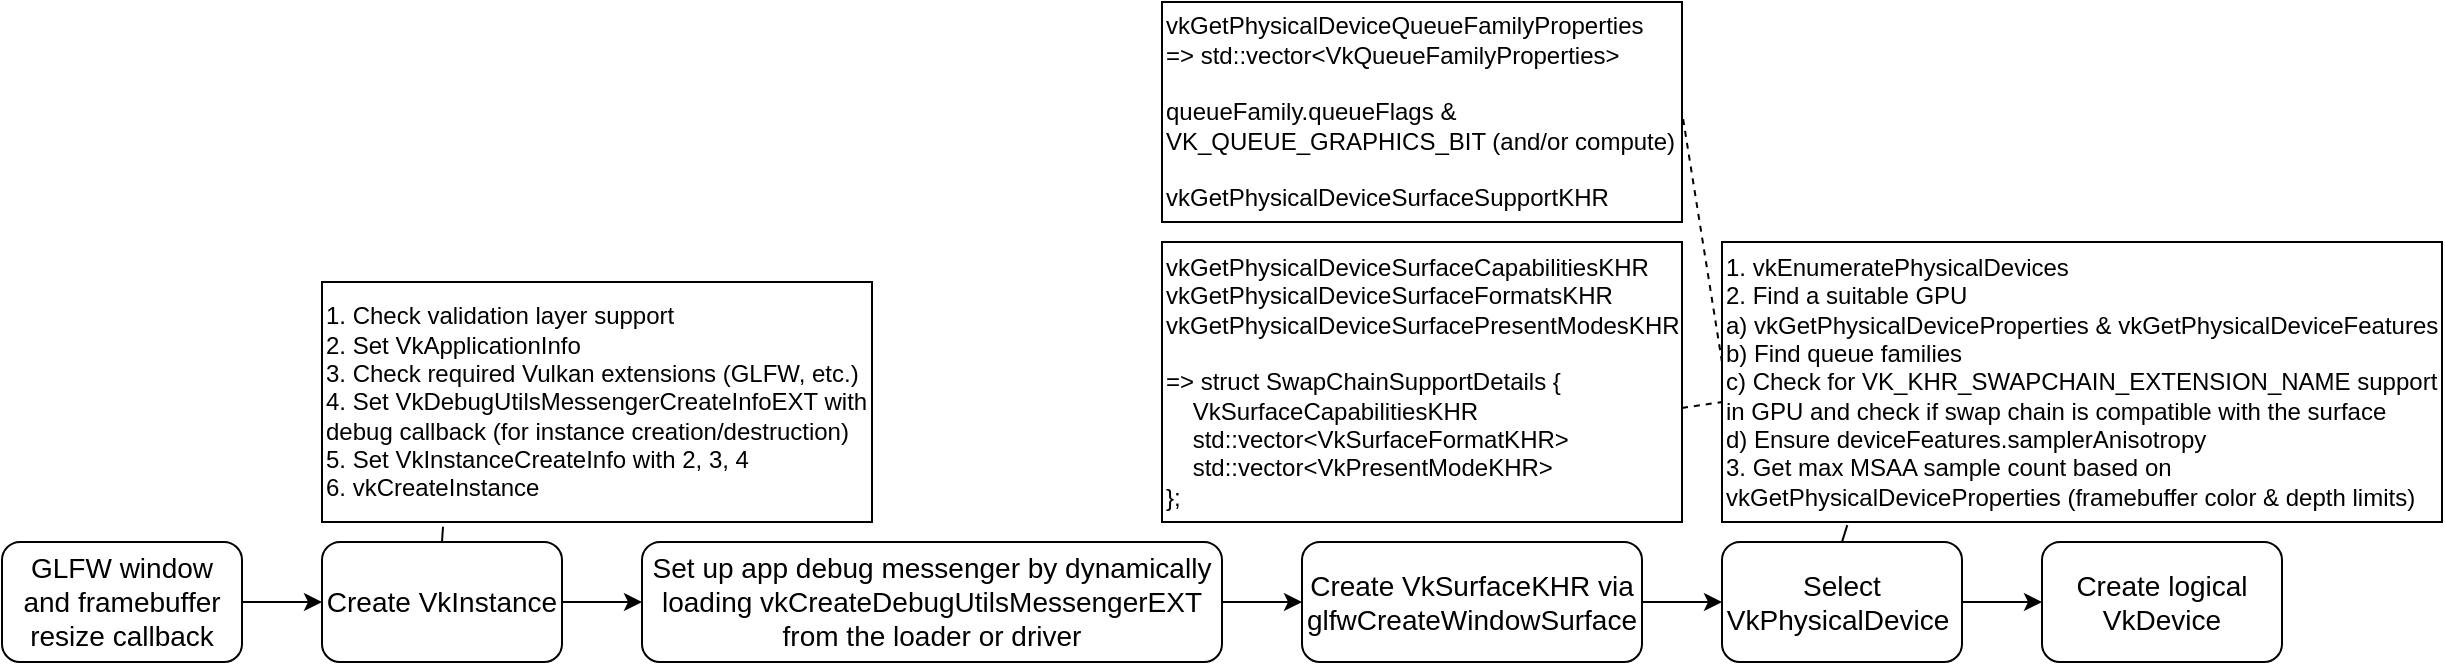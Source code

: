 <mxfile version="24.2.0" type="device">
  <diagram name="Page-1" id="_fkxvZBQSQZJkFAyOJGf">
    <mxGraphModel dx="1050" dy="1622" grid="1" gridSize="10" guides="1" tooltips="1" connect="1" arrows="1" fold="1" page="1" pageScale="1" pageWidth="850" pageHeight="1100" math="0" shadow="0">
      <root>
        <mxCell id="0" />
        <mxCell id="1" parent="0" />
        <mxCell id="I5Z_sufWO4S1ydB13wSw-4" value="&lt;div&gt;&lt;span style=&quot;font-size: 14px;&quot;&gt;GLFW window and framebuffer resize callback&lt;/span&gt;&lt;/div&gt;" style="rounded=1;whiteSpace=wrap;html=1;" vertex="1" parent="1">
          <mxGeometry x="40" y="40" width="120" height="60" as="geometry" />
        </mxCell>
        <mxCell id="I5Z_sufWO4S1ydB13wSw-5" value="&lt;div&gt;&lt;span style=&quot;font-size: 14px;&quot;&gt;Create VkInstance&lt;/span&gt;&lt;/div&gt;" style="rounded=1;whiteSpace=wrap;html=1;" vertex="1" parent="1">
          <mxGeometry x="200" y="40" width="120" height="60" as="geometry" />
        </mxCell>
        <mxCell id="I5Z_sufWO4S1ydB13wSw-6" value="&lt;div&gt;&lt;span style=&quot;font-size: 14px;&quot;&gt;Set up app debug messenger by dynamically loading&amp;nbsp;&lt;/span&gt;&lt;span style=&quot;background-color: initial; font-size: 14px;&quot;&gt;vkCreateDebugUtilsMessengerEXT from the loader or driver&lt;/span&gt;&lt;/div&gt;" style="rounded=1;whiteSpace=wrap;html=1;" vertex="1" parent="1">
          <mxGeometry x="360" y="40" width="290" height="60" as="geometry" />
        </mxCell>
        <mxCell id="I5Z_sufWO4S1ydB13wSw-7" value="&lt;div&gt;&lt;span style=&quot;font-size: 14px;&quot;&gt;Create VkSurfaceKHR via glfwCreateWindowSurface&lt;/span&gt;&lt;/div&gt;" style="rounded=1;whiteSpace=wrap;html=1;" vertex="1" parent="1">
          <mxGeometry x="690" y="40" width="170" height="60" as="geometry" />
        </mxCell>
        <mxCell id="I5Z_sufWO4S1ydB13wSw-8" value="" style="endArrow=classic;html=1;rounded=0;exitX=1;exitY=0.5;exitDx=0;exitDy=0;entryX=0;entryY=0.5;entryDx=0;entryDy=0;" edge="1" parent="1" source="I5Z_sufWO4S1ydB13wSw-4" target="I5Z_sufWO4S1ydB13wSw-5">
          <mxGeometry width="50" height="50" relative="1" as="geometry">
            <mxPoint x="200" y="170" as="sourcePoint" />
            <mxPoint x="250" y="120" as="targetPoint" />
          </mxGeometry>
        </mxCell>
        <mxCell id="I5Z_sufWO4S1ydB13wSw-9" value="" style="endArrow=classic;html=1;rounded=0;exitX=1;exitY=0.5;exitDx=0;exitDy=0;entryX=0;entryY=0.5;entryDx=0;entryDy=0;" edge="1" parent="1" source="I5Z_sufWO4S1ydB13wSw-5" target="I5Z_sufWO4S1ydB13wSw-6">
          <mxGeometry width="50" height="50" relative="1" as="geometry">
            <mxPoint x="340" y="160" as="sourcePoint" />
            <mxPoint x="390" y="110" as="targetPoint" />
          </mxGeometry>
        </mxCell>
        <mxCell id="I5Z_sufWO4S1ydB13wSw-10" value="" style="endArrow=classic;html=1;rounded=0;exitX=1;exitY=0.5;exitDx=0;exitDy=0;entryX=0;entryY=0.5;entryDx=0;entryDy=0;" edge="1" parent="1" source="I5Z_sufWO4S1ydB13wSw-6" target="I5Z_sufWO4S1ydB13wSw-7">
          <mxGeometry width="50" height="50" relative="1" as="geometry">
            <mxPoint x="510" y="140" as="sourcePoint" />
            <mxPoint x="560" y="90" as="targetPoint" />
          </mxGeometry>
        </mxCell>
        <mxCell id="I5Z_sufWO4S1ydB13wSw-11" value="&lt;div&gt;&lt;span style=&quot;font-size: 14px;&quot;&gt;Select VkPhysicalDevice&amp;nbsp;&lt;/span&gt;&lt;/div&gt;" style="rounded=1;whiteSpace=wrap;html=1;" vertex="1" parent="1">
          <mxGeometry x="900" y="40" width="120" height="60" as="geometry" />
        </mxCell>
        <mxCell id="I5Z_sufWO4S1ydB13wSw-12" value="" style="endArrow=classic;html=1;rounded=0;exitX=1;exitY=0.5;exitDx=0;exitDy=0;entryX=0;entryY=0.5;entryDx=0;entryDy=0;" edge="1" parent="1" source="I5Z_sufWO4S1ydB13wSw-7" target="I5Z_sufWO4S1ydB13wSw-11">
          <mxGeometry width="50" height="50" relative="1" as="geometry">
            <mxPoint x="680" y="190" as="sourcePoint" />
            <mxPoint x="730" y="140" as="targetPoint" />
          </mxGeometry>
        </mxCell>
        <mxCell id="I5Z_sufWO4S1ydB13wSw-13" value="&lt;div&gt;&lt;span style=&quot;font-size: 14px;&quot;&gt;Create logical VkDevice&lt;/span&gt;&lt;/div&gt;" style="rounded=1;whiteSpace=wrap;html=1;" vertex="1" parent="1">
          <mxGeometry x="1060" y="40" width="120" height="60" as="geometry" />
        </mxCell>
        <mxCell id="I5Z_sufWO4S1ydB13wSw-14" value="" style="endArrow=classic;html=1;rounded=0;exitX=1;exitY=0.5;exitDx=0;exitDy=0;entryX=0;entryY=0.5;entryDx=0;entryDy=0;" edge="1" parent="1" source="I5Z_sufWO4S1ydB13wSw-11" target="I5Z_sufWO4S1ydB13wSw-13">
          <mxGeometry width="50" height="50" relative="1" as="geometry">
            <mxPoint x="800" y="140" as="sourcePoint" />
            <mxPoint x="850" y="90" as="targetPoint" />
          </mxGeometry>
        </mxCell>
        <mxCell id="I5Z_sufWO4S1ydB13wSw-15" value="1. Check validation layer support&lt;div&gt;2. Set VkApplicationInfo&lt;/div&gt;&lt;div&gt;3. Check required Vulkan extensions (GLFW, etc.)&lt;/div&gt;&lt;div&gt;4. Set VkDebugUtilsMessengerCreateInfoEXT with debug callback (for instance creation/destruction)&lt;/div&gt;&lt;div&gt;5. Set VkInstanceCreateInfo with 2, 3, 4&lt;/div&gt;&lt;div&gt;6. vkCreateInstance&lt;/div&gt;" style="rounded=0;whiteSpace=wrap;html=1;align=left;" vertex="1" parent="1">
          <mxGeometry x="200" y="-90" width="275" height="120" as="geometry" />
        </mxCell>
        <mxCell id="I5Z_sufWO4S1ydB13wSw-17" value="1. vkEnumeratePhysicalDevices&lt;div&gt;2. Find a suitable GPU&lt;/div&gt;&lt;div&gt;a) vkGetPhysicalDeviceProperties &amp;amp; vkGetPhysicalDeviceFeatures&lt;/div&gt;&lt;div&gt;b) Find queue families&lt;/div&gt;&lt;div&gt;c) Check for&amp;nbsp;VK_KHR_SWAPCHAIN_EXTENSION_NAME support in GPU and check if swap chain is compatible with the surface&lt;/div&gt;&lt;div&gt;d) Ensure deviceFeatures.samplerAnisotropy&lt;/div&gt;&lt;div&gt;3. Get max MSAA sample count based on vkGetPhysicalDeviceProperties (framebuffer color &amp;amp; depth limits)&lt;/div&gt;" style="rounded=0;whiteSpace=wrap;html=1;align=left;" vertex="1" parent="1">
          <mxGeometry x="900" y="-110" width="360" height="140" as="geometry" />
        </mxCell>
        <mxCell id="I5Z_sufWO4S1ydB13wSw-18" value="vkGetPhysicalDeviceSurfaceCapabilitiesKHR&lt;div&gt;vkGetPhysicalDeviceSurfaceFormatsKHR&lt;/div&gt;&lt;div&gt;vkGetPhysicalDeviceSurfacePresentModesKHR&lt;/div&gt;&lt;div&gt;&lt;br&gt;&lt;/div&gt;&lt;div&gt;=&amp;gt; struct SwapChainSupportDetails {&lt;/div&gt;&lt;div&gt;&amp;nbsp; &amp;nbsp; VkSurfaceCapabilitiesKHR&lt;/div&gt;&lt;div&gt;&amp;nbsp; &amp;nbsp; std::vector&amp;lt;VkSurfaceFormatKHR&amp;gt;&lt;/div&gt;&lt;div&gt;&amp;nbsp; &amp;nbsp; std::vector&amp;lt;VkPresentModeKHR&amp;gt;&lt;/div&gt;&lt;div&gt;};&lt;/div&gt;" style="rounded=0;whiteSpace=wrap;html=1;align=left;" vertex="1" parent="1">
          <mxGeometry x="620" y="-110" width="260" height="140" as="geometry" />
        </mxCell>
        <mxCell id="I5Z_sufWO4S1ydB13wSw-20" value="" style="endArrow=none;dashed=1;html=1;rounded=0;" edge="1" parent="1">
          <mxGeometry width="50" height="50" relative="1" as="geometry">
            <mxPoint x="880" y="-27" as="sourcePoint" />
            <mxPoint x="900" y="-30" as="targetPoint" />
          </mxGeometry>
        </mxCell>
        <mxCell id="I5Z_sufWO4S1ydB13wSw-21" value="vkGetPhysicalDeviceQueueFamilyProperties &lt;br&gt;=&amp;gt; std::vector&amp;lt;VkQueueFamilyProperties&amp;gt;&lt;div&gt;&lt;br&gt;&lt;div&gt;queueFamily.queueFlags &amp;amp; VK_QUEUE_GRAPHICS_BIT (and/or compute)&lt;/div&gt;&lt;div&gt;&lt;br&gt;&lt;div&gt;vkGetPhysicalDeviceSurfaceSupportKHR&lt;/div&gt;&lt;/div&gt;&lt;/div&gt;" style="rounded=0;whiteSpace=wrap;html=1;align=left;" vertex="1" parent="1">
          <mxGeometry x="620" y="-230" width="260" height="110" as="geometry" />
        </mxCell>
        <mxCell id="I5Z_sufWO4S1ydB13wSw-22" value="" style="endArrow=none;dashed=1;html=1;rounded=0;entryX=1;entryY=0.5;entryDx=0;entryDy=0;" edge="1" parent="1" target="I5Z_sufWO4S1ydB13wSw-21">
          <mxGeometry width="50" height="50" relative="1" as="geometry">
            <mxPoint x="900" y="-50" as="sourcePoint" />
            <mxPoint x="950" y="-180" as="targetPoint" />
          </mxGeometry>
        </mxCell>
        <mxCell id="I5Z_sufWO4S1ydB13wSw-24" value="" style="endArrow=none;html=1;rounded=0;exitX=0.5;exitY=0;exitDx=0;exitDy=0;entryX=0.174;entryY=1.011;entryDx=0;entryDy=0;entryPerimeter=0;" edge="1" parent="1" source="I5Z_sufWO4S1ydB13wSw-11" target="I5Z_sufWO4S1ydB13wSw-17">
          <mxGeometry width="50" height="50" relative="1" as="geometry">
            <mxPoint x="970" y="190" as="sourcePoint" />
            <mxPoint x="1020" y="140" as="targetPoint" />
          </mxGeometry>
        </mxCell>
        <mxCell id="I5Z_sufWO4S1ydB13wSw-25" value="" style="endArrow=none;html=1;rounded=0;exitX=0.5;exitY=0;exitDx=0;exitDy=0;entryX=0.22;entryY=1.02;entryDx=0;entryDy=0;entryPerimeter=0;" edge="1" parent="1" source="I5Z_sufWO4S1ydB13wSw-5" target="I5Z_sufWO4S1ydB13wSw-15">
          <mxGeometry width="50" height="50" relative="1" as="geometry">
            <mxPoint x="140" y="40" as="sourcePoint" />
            <mxPoint x="190" y="-10" as="targetPoint" />
          </mxGeometry>
        </mxCell>
      </root>
    </mxGraphModel>
  </diagram>
</mxfile>
